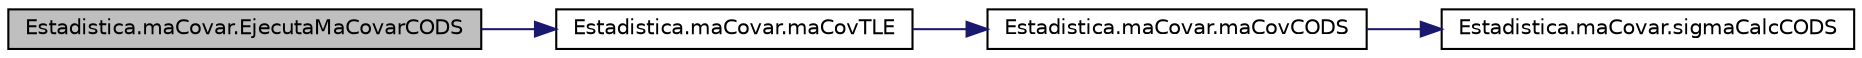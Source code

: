 digraph G
{
  edge [fontname="Helvetica",fontsize="10",labelfontname="Helvetica",labelfontsize="10"];
  node [fontname="Helvetica",fontsize="10",shape=record];
  rankdir="LR";
  Node1 [label="Estadistica.maCovar.EjecutaMaCovarCODS",height=0.2,width=0.4,color="black", fillcolor="grey75", style="filled" fontcolor="black"];
  Node1 -> Node2 [color="midnightblue",fontsize="10",style="solid"];
  Node2 [label="Estadistica.maCovar.maCovTLE",height=0.2,width=0.4,color="black", fillcolor="white", style="filled",URL="$namespace_estadistica_1_1ma_covar.html#aa48123d0e8657fa1dd0847526bf613b3"];
  Node2 -> Node3 [color="midnightblue",fontsize="10",style="solid"];
  Node3 [label="Estadistica.maCovar.maCovCODS",height=0.2,width=0.4,color="black", fillcolor="white", style="filled",URL="$namespace_estadistica_1_1ma_covar.html#a832b0372f644397fe8a443add309ba1e"];
  Node3 -> Node4 [color="midnightblue",fontsize="10",style="solid"];
  Node4 [label="Estadistica.maCovar.sigmaCalcCODS",height=0.2,width=0.4,color="black", fillcolor="white", style="filled",URL="$namespace_estadistica_1_1ma_covar.html#a3343dc68ba49032b874357a6c4fca628"];
}
